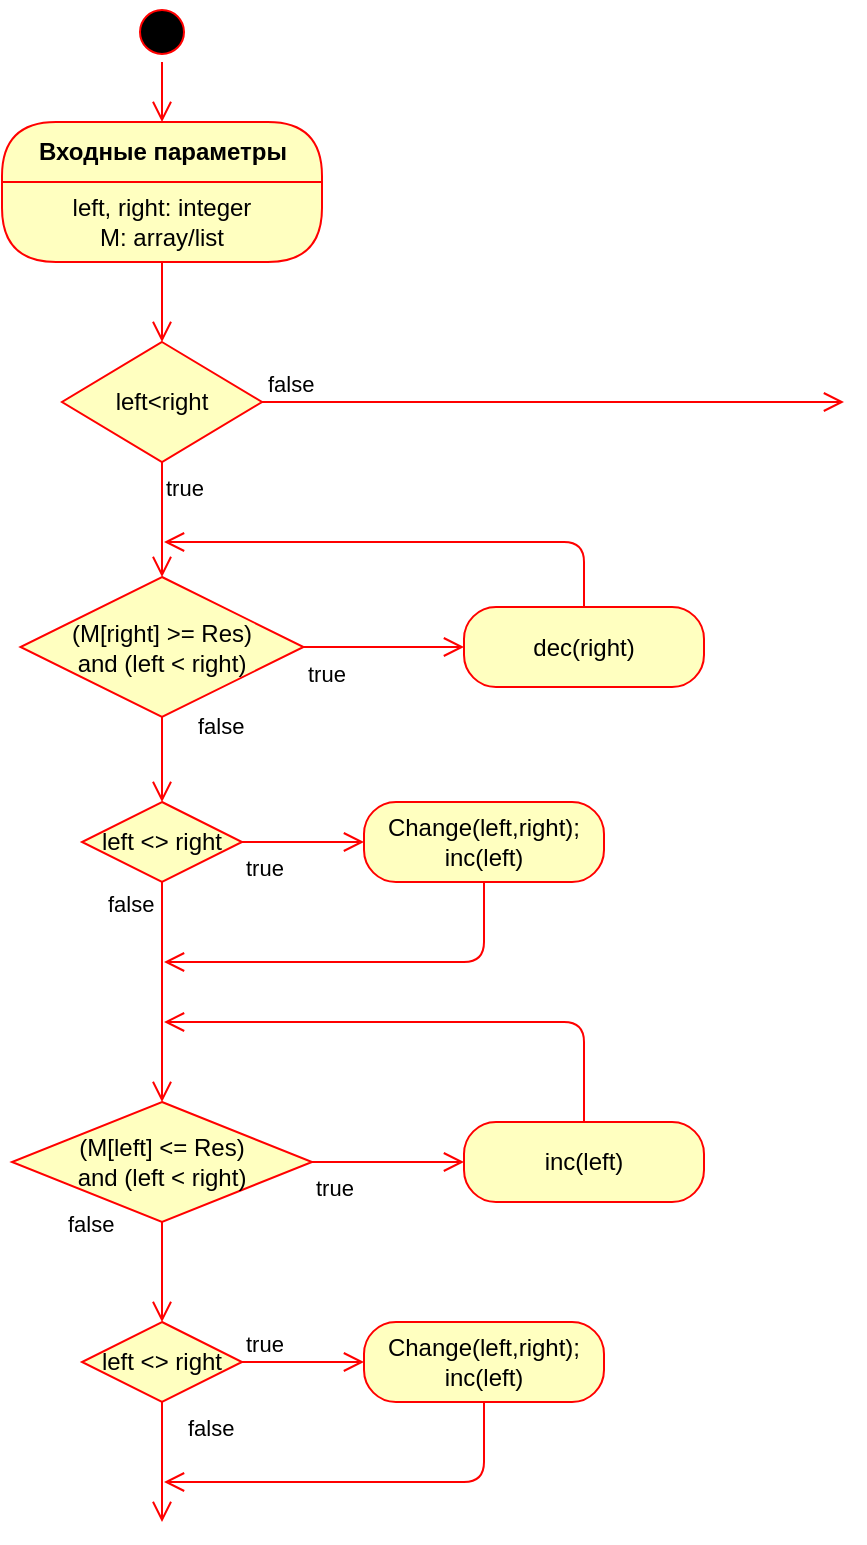 <mxfile version="14.4.3" type="github">
  <diagram id="HhEGzjA4sNENw7SxgC4M" name="Page-1">
    <mxGraphModel dx="864" dy="1876" grid="1" gridSize="10" guides="1" tooltips="1" connect="1" arrows="1" fold="1" page="1" pageScale="1" pageWidth="827" pageHeight="1169" math="0" shadow="0">
      <root>
        <mxCell id="0" />
        <mxCell id="1" parent="0" />
        <mxCell id="h3IPWH5JqxlF9HqRxVWm-3" value="" style="ellipse;html=1;shape=startState;fillColor=#000000;strokeColor=#ff0000;" vertex="1" parent="1">
          <mxGeometry x="374" y="-870" width="30" height="30" as="geometry" />
        </mxCell>
        <mxCell id="h3IPWH5JqxlF9HqRxVWm-4" value="" style="edgeStyle=orthogonalEdgeStyle;html=1;verticalAlign=bottom;endArrow=open;endSize=8;strokeColor=#ff0000;entryX=0.5;entryY=0;entryDx=0;entryDy=0;exitX=0.5;exitY=1;exitDx=0;exitDy=0;" edge="1" source="h3IPWH5JqxlF9HqRxVWm-3" parent="1" target="h3IPWH5JqxlF9HqRxVWm-5">
          <mxGeometry relative="1" as="geometry">
            <mxPoint x="389" y="-790" as="targetPoint" />
            <mxPoint x="389" y="-840" as="sourcePoint" />
          </mxGeometry>
        </mxCell>
        <mxCell id="h3IPWH5JqxlF9HqRxVWm-5" value="Входные параметры" style="swimlane;html=1;fontStyle=1;align=center;verticalAlign=middle;childLayout=stackLayout;horizontal=1;startSize=30;horizontalStack=0;resizeParent=0;resizeLast=1;container=0;fontColor=#000000;collapsible=0;rounded=1;arcSize=30;strokeColor=#ff0000;fillColor=#ffffc0;swimlaneFillColor=#ffffc0;dropTarget=0;" vertex="1" parent="1">
          <mxGeometry x="309" y="-810" width="160" height="70" as="geometry" />
        </mxCell>
        <mxCell id="h3IPWH5JqxlF9HqRxVWm-6" value="left, right: integer&lt;br&gt;M: array/list" style="text;html=1;strokeColor=none;fillColor=none;align=center;verticalAlign=middle;spacingLeft=4;spacingRight=4;whiteSpace=wrap;overflow=hidden;rotatable=0;fontColor=#000000;" vertex="1" parent="h3IPWH5JqxlF9HqRxVWm-5">
          <mxGeometry y="30" width="160" height="40" as="geometry" />
        </mxCell>
        <mxCell id="h3IPWH5JqxlF9HqRxVWm-7" value="" style="edgeStyle=orthogonalEdgeStyle;html=1;verticalAlign=bottom;endArrow=open;endSize=8;strokeColor=#ff0000;entryX=0.5;entryY=0;entryDx=0;entryDy=0;" edge="1" source="h3IPWH5JqxlF9HqRxVWm-5" parent="1" target="h3IPWH5JqxlF9HqRxVWm-11">
          <mxGeometry relative="1" as="geometry">
            <mxPoint x="389" y="-780" as="targetPoint" />
          </mxGeometry>
        </mxCell>
        <mxCell id="h3IPWH5JqxlF9HqRxVWm-11" value="left&amp;lt;right" style="rhombus;whiteSpace=wrap;html=1;fillColor=#ffffc0;strokeColor=#ff0000;" vertex="1" parent="1">
          <mxGeometry x="339" y="-700" width="100" height="60" as="geometry" />
        </mxCell>
        <mxCell id="h3IPWH5JqxlF9HqRxVWm-12" value="false" style="edgeStyle=orthogonalEdgeStyle;html=1;align=left;verticalAlign=bottom;endArrow=open;endSize=8;strokeColor=#ff0000;" edge="1" source="h3IPWH5JqxlF9HqRxVWm-11" parent="1">
          <mxGeometry x="-0.993" relative="1" as="geometry">
            <mxPoint x="730" y="-670" as="targetPoint" />
            <Array as="points">
              <mxPoint x="721" y="-670" />
            </Array>
            <mxPoint as="offset" />
          </mxGeometry>
        </mxCell>
        <mxCell id="h3IPWH5JqxlF9HqRxVWm-13" value="true" style="edgeStyle=orthogonalEdgeStyle;html=1;align=left;verticalAlign=top;endArrow=open;endSize=8;strokeColor=#ff0000;exitX=0.5;exitY=1;exitDx=0;exitDy=0;entryX=0.5;entryY=0;entryDx=0;entryDy=0;" edge="1" source="h3IPWH5JqxlF9HqRxVWm-11" parent="1" target="h3IPWH5JqxlF9HqRxVWm-23">
          <mxGeometry x="-1" relative="1" as="geometry">
            <mxPoint x="389" y="-620" as="targetPoint" />
            <mxPoint x="330" y="-750" as="sourcePoint" />
            <Array as="points" />
          </mxGeometry>
        </mxCell>
        <mxCell id="h3IPWH5JqxlF9HqRxVWm-20" value="dec(right)" style="rounded=1;whiteSpace=wrap;html=1;arcSize=40;fontColor=#000000;fillColor=#ffffc0;strokeColor=#ff0000;" vertex="1" parent="1">
          <mxGeometry x="540" y="-567.5" width="120" height="40" as="geometry" />
        </mxCell>
        <mxCell id="h3IPWH5JqxlF9HqRxVWm-21" value="" style="edgeStyle=orthogonalEdgeStyle;html=1;verticalAlign=bottom;endArrow=open;endSize=8;strokeColor=#ff0000;" edge="1" source="h3IPWH5JqxlF9HqRxVWm-20" parent="1">
          <mxGeometry relative="1" as="geometry">
            <mxPoint x="390" y="-600" as="targetPoint" />
            <Array as="points">
              <mxPoint x="600" y="-600" />
            </Array>
          </mxGeometry>
        </mxCell>
        <mxCell id="h3IPWH5JqxlF9HqRxVWm-23" value="(M[right] &amp;gt;= Res)&lt;br&gt;and (left &amp;lt; right)" style="rhombus;whiteSpace=wrap;html=1;fillColor=#ffffc0;strokeColor=#ff0000;" vertex="1" parent="1">
          <mxGeometry x="318.25" y="-582.5" width="141.5" height="70" as="geometry" />
        </mxCell>
        <mxCell id="h3IPWH5JqxlF9HqRxVWm-24" value="false" style="edgeStyle=orthogonalEdgeStyle;html=1;align=left;verticalAlign=bottom;endArrow=open;endSize=8;strokeColor=#ff0000;exitX=0.5;exitY=1;exitDx=0;exitDy=0;entryX=0.5;entryY=0;entryDx=0;entryDy=0;" edge="1" source="h3IPWH5JqxlF9HqRxVWm-23" parent="1" target="h3IPWH5JqxlF9HqRxVWm-27">
          <mxGeometry x="-0.375" y="16" relative="1" as="geometry">
            <mxPoint x="240" y="-390" as="targetPoint" />
            <Array as="points">
              <mxPoint x="389" y="-490" />
              <mxPoint x="389" y="-490" />
            </Array>
            <mxPoint as="offset" />
          </mxGeometry>
        </mxCell>
        <mxCell id="h3IPWH5JqxlF9HqRxVWm-25" value="true" style="edgeStyle=orthogonalEdgeStyle;html=1;align=left;verticalAlign=top;endArrow=open;endSize=8;strokeColor=#ff0000;entryX=0;entryY=0.5;entryDx=0;entryDy=0;" edge="1" source="h3IPWH5JqxlF9HqRxVWm-23" parent="1" target="h3IPWH5JqxlF9HqRxVWm-20">
          <mxGeometry x="-1" relative="1" as="geometry">
            <mxPoint x="400" y="-455" as="targetPoint" />
          </mxGeometry>
        </mxCell>
        <mxCell id="h3IPWH5JqxlF9HqRxVWm-27" value="left &amp;lt;&amp;gt; right" style="rhombus;whiteSpace=wrap;html=1;fillColor=#ffffc0;strokeColor=#ff0000;" vertex="1" parent="1">
          <mxGeometry x="349" y="-470" width="80" height="40" as="geometry" />
        </mxCell>
        <mxCell id="h3IPWH5JqxlF9HqRxVWm-28" value="false" style="edgeStyle=orthogonalEdgeStyle;html=1;align=left;verticalAlign=bottom;endArrow=open;endSize=8;strokeColor=#ff0000;entryX=0.5;entryY=0;entryDx=0;entryDy=0;exitX=0.5;exitY=1;exitDx=0;exitDy=0;" edge="1" source="h3IPWH5JqxlF9HqRxVWm-27" parent="1" target="h3IPWH5JqxlF9HqRxVWm-32">
          <mxGeometry x="-0.636" y="-29" relative="1" as="geometry">
            <mxPoint x="388" y="-316" as="targetPoint" />
            <mxPoint x="388" y="-426" as="sourcePoint" />
            <Array as="points" />
            <mxPoint as="offset" />
          </mxGeometry>
        </mxCell>
        <mxCell id="h3IPWH5JqxlF9HqRxVWm-29" value="true" style="edgeStyle=orthogonalEdgeStyle;html=1;align=left;verticalAlign=top;endArrow=open;endSize=8;strokeColor=#ff0000;entryX=0;entryY=0.5;entryDx=0;entryDy=0;" edge="1" source="h3IPWH5JqxlF9HqRxVWm-27" parent="1" target="h3IPWH5JqxlF9HqRxVWm-30">
          <mxGeometry x="-1" relative="1" as="geometry">
            <mxPoint x="170" y="-410" as="targetPoint" />
            <mxPoint as="offset" />
          </mxGeometry>
        </mxCell>
        <mxCell id="h3IPWH5JqxlF9HqRxVWm-30" value="Change(left,right);&lt;br&gt;inc(left)" style="rounded=1;whiteSpace=wrap;html=1;arcSize=40;fontColor=#000000;fillColor=#ffffc0;strokeColor=#ff0000;" vertex="1" parent="1">
          <mxGeometry x="490" y="-470" width="120" height="40" as="geometry" />
        </mxCell>
        <mxCell id="h3IPWH5JqxlF9HqRxVWm-31" value="" style="edgeStyle=orthogonalEdgeStyle;html=1;verticalAlign=bottom;endArrow=open;endSize=8;strokeColor=#ff0000;" edge="1" source="h3IPWH5JqxlF9HqRxVWm-30" parent="1">
          <mxGeometry relative="1" as="geometry">
            <mxPoint x="390" y="-390" as="targetPoint" />
            <Array as="points">
              <mxPoint x="550" y="-390" />
              <mxPoint x="390" y="-390" />
            </Array>
          </mxGeometry>
        </mxCell>
        <mxCell id="h3IPWH5JqxlF9HqRxVWm-32" value="(M[left] &amp;lt;= Res)&lt;br&gt;and (left &amp;lt; right)" style="rhombus;whiteSpace=wrap;html=1;fillColor=#ffffc0;strokeColor=#ff0000;" vertex="1" parent="1">
          <mxGeometry x="314" y="-320" width="150" height="60" as="geometry" />
        </mxCell>
        <mxCell id="h3IPWH5JqxlF9HqRxVWm-33" value="false" style="edgeStyle=orthogonalEdgeStyle;html=1;align=left;verticalAlign=bottom;endArrow=open;endSize=8;strokeColor=#ff0000;entryX=0.5;entryY=0;entryDx=0;entryDy=0;" edge="1" source="h3IPWH5JqxlF9HqRxVWm-32" parent="1" target="h3IPWH5JqxlF9HqRxVWm-38">
          <mxGeometry x="-0.6" y="-49" relative="1" as="geometry">
            <mxPoint x="389" y="-200" as="targetPoint" />
            <mxPoint as="offset" />
          </mxGeometry>
        </mxCell>
        <mxCell id="h3IPWH5JqxlF9HqRxVWm-34" value="true" style="edgeStyle=orthogonalEdgeStyle;html=1;align=left;verticalAlign=top;endArrow=open;endSize=8;strokeColor=#ff0000;entryX=0;entryY=0.5;entryDx=0;entryDy=0;" edge="1" source="h3IPWH5JqxlF9HqRxVWm-32" parent="1" target="h3IPWH5JqxlF9HqRxVWm-35">
          <mxGeometry x="-1" relative="1" as="geometry">
            <mxPoint x="196" y="-420" as="targetPoint" />
          </mxGeometry>
        </mxCell>
        <mxCell id="h3IPWH5JqxlF9HqRxVWm-35" value="inc(left)" style="rounded=1;whiteSpace=wrap;html=1;arcSize=40;fontColor=#000000;fillColor=#ffffc0;strokeColor=#ff0000;" vertex="1" parent="1">
          <mxGeometry x="540" y="-310" width="120" height="40" as="geometry" />
        </mxCell>
        <mxCell id="h3IPWH5JqxlF9HqRxVWm-36" value="" style="edgeStyle=orthogonalEdgeStyle;html=1;verticalAlign=bottom;endArrow=open;endSize=8;strokeColor=#ff0000;exitX=0.5;exitY=0;exitDx=0;exitDy=0;" edge="1" parent="1" source="h3IPWH5JqxlF9HqRxVWm-35">
          <mxGeometry relative="1" as="geometry">
            <mxPoint x="390" y="-360" as="targetPoint" />
            <mxPoint x="610" y="-557.5" as="sourcePoint" />
            <Array as="points">
              <mxPoint x="600" y="-360" />
            </Array>
          </mxGeometry>
        </mxCell>
        <mxCell id="h3IPWH5JqxlF9HqRxVWm-38" value="left &amp;lt;&amp;gt; right" style="rhombus;whiteSpace=wrap;html=1;fillColor=#ffffc0;strokeColor=#ff0000;" vertex="1" parent="1">
          <mxGeometry x="349" y="-210" width="80" height="40" as="geometry" />
        </mxCell>
        <mxCell id="h3IPWH5JqxlF9HqRxVWm-39" value="true" style="edgeStyle=orthogonalEdgeStyle;html=1;align=left;verticalAlign=bottom;endArrow=open;endSize=8;strokeColor=#ff0000;entryX=0;entryY=0.5;entryDx=0;entryDy=0;" edge="1" source="h3IPWH5JqxlF9HqRxVWm-38" parent="1" target="h3IPWH5JqxlF9HqRxVWm-41">
          <mxGeometry x="-1" relative="1" as="geometry">
            <mxPoint x="529" y="-190" as="targetPoint" />
          </mxGeometry>
        </mxCell>
        <mxCell id="h3IPWH5JqxlF9HqRxVWm-40" value="false" style="edgeStyle=orthogonalEdgeStyle;html=1;align=left;verticalAlign=top;endArrow=open;endSize=8;strokeColor=#ff0000;" edge="1" source="h3IPWH5JqxlF9HqRxVWm-38" parent="1">
          <mxGeometry x="-1" y="11" relative="1" as="geometry">
            <mxPoint x="389" y="-110" as="targetPoint" />
            <mxPoint as="offset" />
          </mxGeometry>
        </mxCell>
        <mxCell id="h3IPWH5JqxlF9HqRxVWm-41" value="Change(left,right);&lt;br&gt;inc(left)" style="rounded=1;whiteSpace=wrap;html=1;arcSize=40;fontColor=#000000;fillColor=#ffffc0;strokeColor=#ff0000;" vertex="1" parent="1">
          <mxGeometry x="490" y="-210" width="120" height="40" as="geometry" />
        </mxCell>
        <mxCell id="h3IPWH5JqxlF9HqRxVWm-42" value="" style="edgeStyle=orthogonalEdgeStyle;html=1;verticalAlign=bottom;endArrow=open;endSize=8;strokeColor=#ff0000;exitX=0.5;exitY=1;exitDx=0;exitDy=0;" edge="1" parent="1" source="h3IPWH5JqxlF9HqRxVWm-41">
          <mxGeometry relative="1" as="geometry">
            <mxPoint x="390" y="-130" as="targetPoint" />
            <Array as="points">
              <mxPoint x="550" y="-130" />
            </Array>
          </mxGeometry>
        </mxCell>
      </root>
    </mxGraphModel>
  </diagram>
</mxfile>
